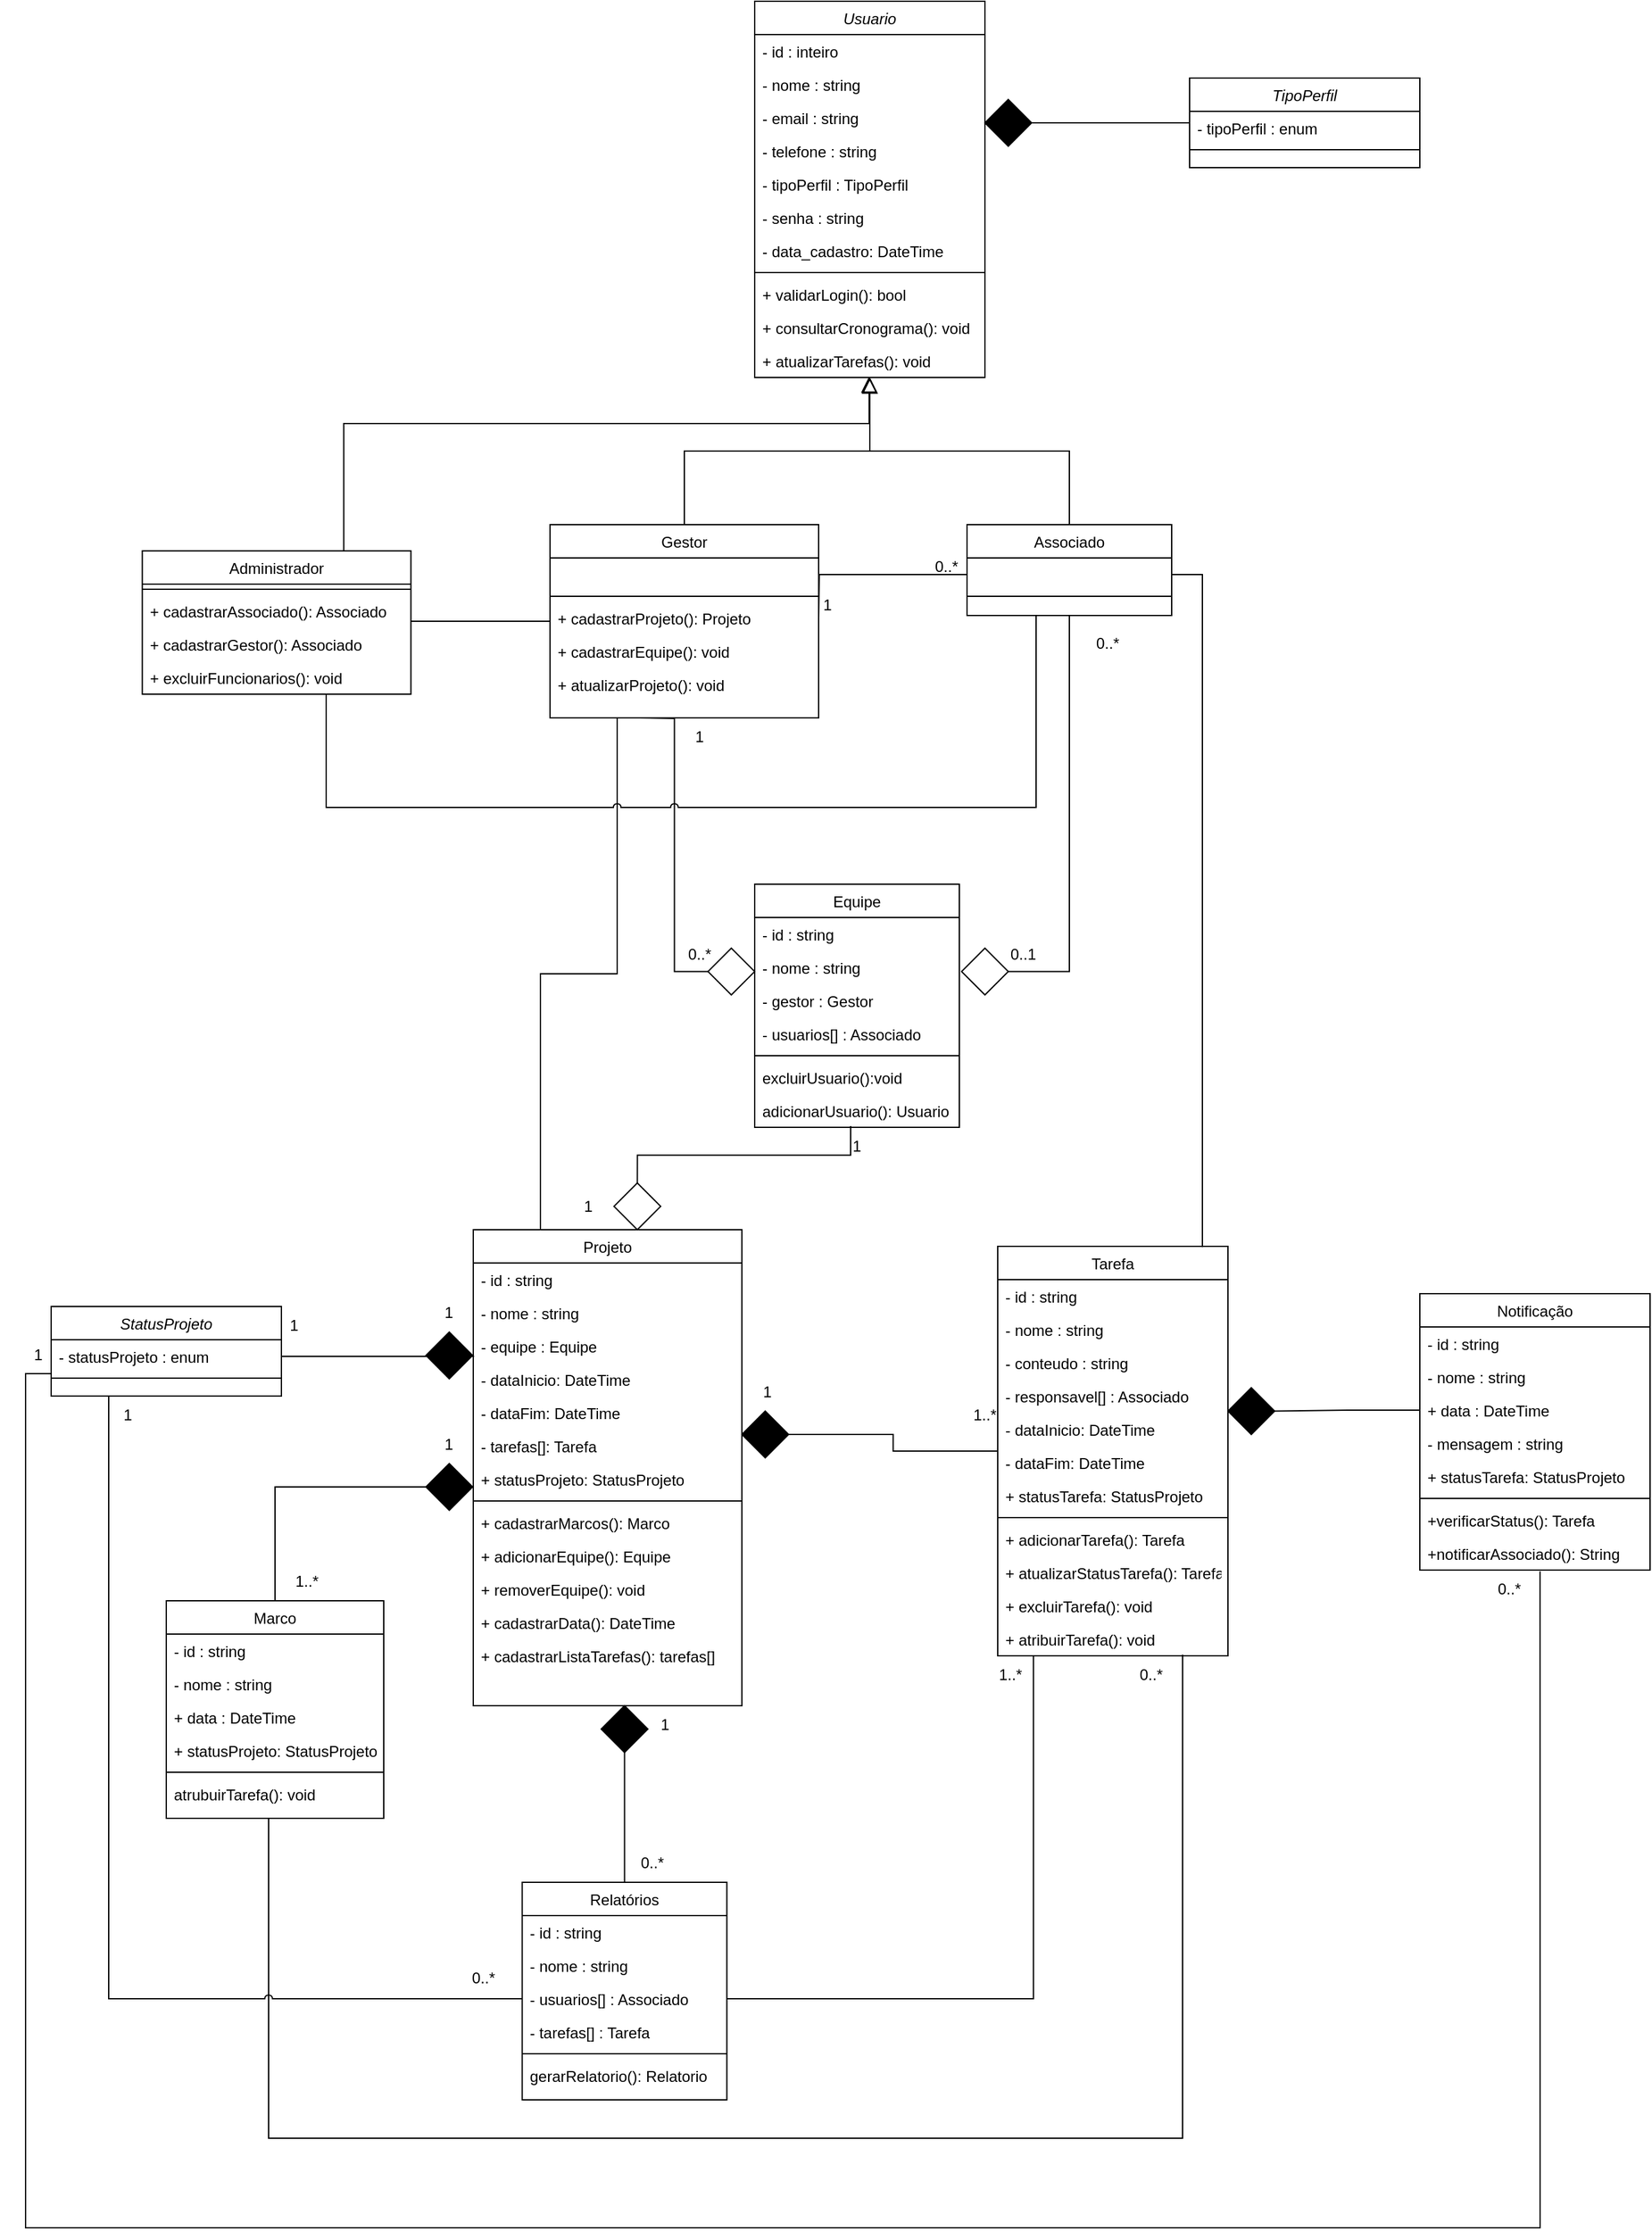 <mxfile version="16.2.6" type="device"><diagram id="C5RBs43oDa-KdzZeNtuy" name="Page-1"><mxGraphModel dx="5154" dy="2413" grid="1" gridSize="10" guides="1" tooltips="1" connect="1" arrows="1" fold="1" page="1" pageScale="1" pageWidth="827" pageHeight="1169" math="0" shadow="0"><root><mxCell id="WIyWlLk6GJQsqaUBKTNV-0"/><mxCell id="WIyWlLk6GJQsqaUBKTNV-1" parent="WIyWlLk6GJQsqaUBKTNV-0"/><mxCell id="zkfFHV4jXpPFQw0GAbJ--0" value="Usuario" style="swimlane;fontStyle=2;align=center;verticalAlign=top;childLayout=stackLayout;horizontal=1;startSize=26;horizontalStack=0;resizeParent=1;resizeLast=0;collapsible=1;marginBottom=0;rounded=0;shadow=0;strokeWidth=1;" parent="WIyWlLk6GJQsqaUBKTNV-1" vertex="1"><mxGeometry x="220" y="20" width="180" height="294" as="geometry"><mxRectangle x="230" y="140" width="160" height="26" as="alternateBounds"/></mxGeometry></mxCell><mxCell id="qZhc_ycnRQtF1aaik8JT-0" value="- id : inteiro " style="text;align=left;verticalAlign=top;spacingLeft=4;spacingRight=4;overflow=hidden;rotatable=0;points=[[0,0.5],[1,0.5]];portConstraint=eastwest;" parent="zkfFHV4jXpPFQw0GAbJ--0" vertex="1"><mxGeometry y="26" width="180" height="26" as="geometry"/></mxCell><mxCell id="zkfFHV4jXpPFQw0GAbJ--1" value="- nome : string" style="text;align=left;verticalAlign=top;spacingLeft=4;spacingRight=4;overflow=hidden;rotatable=0;points=[[0,0.5],[1,0.5]];portConstraint=eastwest;" parent="zkfFHV4jXpPFQw0GAbJ--0" vertex="1"><mxGeometry y="52" width="180" height="26" as="geometry"/></mxCell><mxCell id="zkfFHV4jXpPFQw0GAbJ--2" value="- email : string" style="text;align=left;verticalAlign=top;spacingLeft=4;spacingRight=4;overflow=hidden;rotatable=0;points=[[0,0.5],[1,0.5]];portConstraint=eastwest;rounded=0;shadow=0;html=0;" parent="zkfFHV4jXpPFQw0GAbJ--0" vertex="1"><mxGeometry y="78" width="180" height="26" as="geometry"/></mxCell><mxCell id="zkfFHV4jXpPFQw0GAbJ--3" value="- telefone : string" style="text;align=left;verticalAlign=top;spacingLeft=4;spacingRight=4;overflow=hidden;rotatable=0;points=[[0,0.5],[1,0.5]];portConstraint=eastwest;rounded=0;shadow=0;html=0;" parent="zkfFHV4jXpPFQw0GAbJ--0" vertex="1"><mxGeometry y="104" width="180" height="26" as="geometry"/></mxCell><mxCell id="qZhc_ycnRQtF1aaik8JT-1" value="- tipoPerfil : TipoPerfil" style="text;align=left;verticalAlign=top;spacingLeft=4;spacingRight=4;overflow=hidden;rotatable=0;points=[[0,0.5],[1,0.5]];portConstraint=eastwest;rounded=0;shadow=0;html=0;" parent="zkfFHV4jXpPFQw0GAbJ--0" vertex="1"><mxGeometry y="130" width="180" height="26" as="geometry"/></mxCell><mxCell id="qZhc_ycnRQtF1aaik8JT-2" value="- senha : string" style="text;align=left;verticalAlign=top;spacingLeft=4;spacingRight=4;overflow=hidden;rotatable=0;points=[[0,0.5],[1,0.5]];portConstraint=eastwest;rounded=0;shadow=0;html=0;" parent="zkfFHV4jXpPFQw0GAbJ--0" vertex="1"><mxGeometry y="156" width="180" height="26" as="geometry"/></mxCell><mxCell id="qZhc_ycnRQtF1aaik8JT-8" value="- data_cadastro: DateTime" style="text;align=left;verticalAlign=top;spacingLeft=4;spacingRight=4;overflow=hidden;rotatable=0;points=[[0,0.5],[1,0.5]];portConstraint=eastwest;rounded=0;shadow=0;html=0;" parent="zkfFHV4jXpPFQw0GAbJ--0" vertex="1"><mxGeometry y="182" width="180" height="26" as="geometry"/></mxCell><mxCell id="zkfFHV4jXpPFQw0GAbJ--4" value="" style="line;html=1;strokeWidth=1;align=left;verticalAlign=middle;spacingTop=-1;spacingLeft=3;spacingRight=3;rotatable=0;labelPosition=right;points=[];portConstraint=eastwest;" parent="zkfFHV4jXpPFQw0GAbJ--0" vertex="1"><mxGeometry y="208" width="180" height="8" as="geometry"/></mxCell><mxCell id="zkfFHV4jXpPFQw0GAbJ--5" value="+ validarLogin(): bool" style="text;align=left;verticalAlign=top;spacingLeft=4;spacingRight=4;overflow=hidden;rotatable=0;points=[[0,0.5],[1,0.5]];portConstraint=eastwest;" parent="zkfFHV4jXpPFQw0GAbJ--0" vertex="1"><mxGeometry y="216" width="180" height="26" as="geometry"/></mxCell><mxCell id="qZhc_ycnRQtF1aaik8JT-19" value="+ consultarCronograma(): void" style="text;align=left;verticalAlign=top;spacingLeft=4;spacingRight=4;overflow=hidden;rotatable=0;points=[[0,0.5],[1,0.5]];portConstraint=eastwest;" parent="zkfFHV4jXpPFQw0GAbJ--0" vertex="1"><mxGeometry y="242" width="180" height="26" as="geometry"/></mxCell><mxCell id="663cMO-KkoMaukyrRe-1-7" value="+ atualizarTarefas(): void" style="text;align=left;verticalAlign=top;spacingLeft=4;spacingRight=4;overflow=hidden;rotatable=0;points=[[0,0.5],[1,0.5]];portConstraint=eastwest;" parent="zkfFHV4jXpPFQw0GAbJ--0" vertex="1"><mxGeometry y="268" width="180" height="26" as="geometry"/></mxCell><mxCell id="663cMO-KkoMaukyrRe-1-52" style="edgeStyle=orthogonalEdgeStyle;rounded=0;orthogonalLoop=1;jettySize=auto;html=1;endArrow=none;endFill=0;entryX=0;entryY=0.5;entryDx=0;entryDy=0;" parent="WIyWlLk6GJQsqaUBKTNV-1" target="Yrgfw-2MqqW0DrtCdPy2-0" edge="1"><mxGeometry relative="1" as="geometry"><mxPoint x="130" y="580" as="sourcePoint"/><mxPoint x="150" y="820" as="targetPoint"/></mxGeometry></mxCell><mxCell id="Yrgfw-2MqqW0DrtCdPy2-30" style="edgeStyle=orthogonalEdgeStyle;rounded=0;orthogonalLoop=1;jettySize=auto;html=1;exitX=0.25;exitY=1;exitDx=0;exitDy=0;entryX=0.25;entryY=0;entryDx=0;entryDy=0;endArrow=none;endFill=0;" edge="1" parent="WIyWlLk6GJQsqaUBKTNV-1" source="zkfFHV4jXpPFQw0GAbJ--6" target="zkfFHV4jXpPFQw0GAbJ--17"><mxGeometry relative="1" as="geometry"/></mxCell><mxCell id="Yrgfw-2MqqW0DrtCdPy2-34" style="edgeStyle=orthogonalEdgeStyle;rounded=0;orthogonalLoop=1;jettySize=auto;html=1;entryX=1.001;entryY=0.809;entryDx=0;entryDy=0;entryPerimeter=0;endArrow=none;endFill=0;" edge="1" parent="WIyWlLk6GJQsqaUBKTNV-1" source="zkfFHV4jXpPFQw0GAbJ--6" target="Yrgfw-2MqqW0DrtCdPy2-7"><mxGeometry relative="1" as="geometry"/></mxCell><mxCell id="zkfFHV4jXpPFQw0GAbJ--6" value="Gestor" style="swimlane;fontStyle=0;align=center;verticalAlign=top;childLayout=stackLayout;horizontal=1;startSize=26;horizontalStack=0;resizeParent=1;resizeLast=0;collapsible=1;marginBottom=0;rounded=0;shadow=0;strokeWidth=1;" parent="WIyWlLk6GJQsqaUBKTNV-1" vertex="1"><mxGeometry x="60" y="429" width="210" height="151" as="geometry"><mxRectangle x="130" y="380" width="160" height="26" as="alternateBounds"/></mxGeometry></mxCell><mxCell id="zkfFHV4jXpPFQw0GAbJ--7" value=" " style="text;align=left;verticalAlign=top;spacingLeft=4;spacingRight=4;overflow=hidden;rotatable=0;points=[[0,0.5],[1,0.5]];portConstraint=eastwest;" parent="zkfFHV4jXpPFQw0GAbJ--6" vertex="1"><mxGeometry y="26" width="210" height="26" as="geometry"/></mxCell><mxCell id="zkfFHV4jXpPFQw0GAbJ--9" value="" style="line;html=1;strokeWidth=1;align=left;verticalAlign=middle;spacingTop=-1;spacingLeft=3;spacingRight=3;rotatable=0;labelPosition=right;points=[];portConstraint=eastwest;" parent="zkfFHV4jXpPFQw0GAbJ--6" vertex="1"><mxGeometry y="52" width="210" height="8" as="geometry"/></mxCell><mxCell id="qZhc_ycnRQtF1aaik8JT-3" value="+ cadastrarProjeto(): Projeto" style="text;align=left;verticalAlign=top;spacingLeft=4;spacingRight=4;overflow=hidden;rotatable=0;points=[[0,0.5],[1,0.5]];portConstraint=eastwest;" parent="zkfFHV4jXpPFQw0GAbJ--6" vertex="1"><mxGeometry y="60" width="210" height="26" as="geometry"/></mxCell><mxCell id="Yrgfw-2MqqW0DrtCdPy2-62" value="+ cadastrarEquipe(): void" style="text;align=left;verticalAlign=top;spacingLeft=4;spacingRight=4;overflow=hidden;rotatable=0;points=[[0,0.5],[1,0.5]];portConstraint=eastwest;" vertex="1" parent="zkfFHV4jXpPFQw0GAbJ--6"><mxGeometry y="86" width="210" height="26" as="geometry"/></mxCell><mxCell id="663cMO-KkoMaukyrRe-1-6" value="+ atualizarProjeto(): void" style="text;align=left;verticalAlign=top;spacingLeft=4;spacingRight=4;overflow=hidden;rotatable=0;points=[[0,0.5],[1,0.5]];portConstraint=eastwest;" parent="zkfFHV4jXpPFQw0GAbJ--6" vertex="1"><mxGeometry y="112" width="210" height="26" as="geometry"/></mxCell><mxCell id="zkfFHV4jXpPFQw0GAbJ--12" value="" style="endArrow=block;endSize=10;endFill=0;shadow=0;strokeWidth=1;rounded=0;edgeStyle=elbowEdgeStyle;elbow=vertical;" parent="WIyWlLk6GJQsqaUBKTNV-1" source="zkfFHV4jXpPFQw0GAbJ--6" target="zkfFHV4jXpPFQw0GAbJ--0" edge="1"><mxGeometry width="160" relative="1" as="geometry"><mxPoint x="200" y="203" as="sourcePoint"/><mxPoint x="200" y="203" as="targetPoint"/></mxGeometry></mxCell><mxCell id="zkfFHV4jXpPFQw0GAbJ--13" value="Associado" style="swimlane;fontStyle=0;align=center;verticalAlign=top;childLayout=stackLayout;horizontal=1;startSize=26;horizontalStack=0;resizeParent=1;resizeLast=0;collapsible=1;marginBottom=0;rounded=0;shadow=0;strokeWidth=1;" parent="WIyWlLk6GJQsqaUBKTNV-1" vertex="1"><mxGeometry x="386" y="429" width="160" height="71" as="geometry"><mxRectangle x="340" y="380" width="170" height="26" as="alternateBounds"/></mxGeometry></mxCell><mxCell id="zkfFHV4jXpPFQw0GAbJ--14" value=" " style="text;align=left;verticalAlign=top;spacingLeft=4;spacingRight=4;overflow=hidden;rotatable=0;points=[[0,0.5],[1,0.5]];portConstraint=eastwest;" parent="zkfFHV4jXpPFQw0GAbJ--13" vertex="1"><mxGeometry y="26" width="160" height="26" as="geometry"/></mxCell><mxCell id="zkfFHV4jXpPFQw0GAbJ--15" value="" style="line;html=1;strokeWidth=1;align=left;verticalAlign=middle;spacingTop=-1;spacingLeft=3;spacingRight=3;rotatable=0;labelPosition=right;points=[];portConstraint=eastwest;" parent="zkfFHV4jXpPFQw0GAbJ--13" vertex="1"><mxGeometry y="52" width="160" height="8" as="geometry"/></mxCell><mxCell id="zkfFHV4jXpPFQw0GAbJ--16" value="" style="endArrow=block;endSize=10;endFill=0;shadow=0;strokeWidth=1;rounded=0;edgeStyle=elbowEdgeStyle;elbow=vertical;" parent="WIyWlLk6GJQsqaUBKTNV-1" source="zkfFHV4jXpPFQw0GAbJ--13" target="zkfFHV4jXpPFQw0GAbJ--0" edge="1"><mxGeometry width="160" relative="1" as="geometry"><mxPoint x="210" y="373" as="sourcePoint"/><mxPoint x="310" y="271" as="targetPoint"/></mxGeometry></mxCell><mxCell id="zkfFHV4jXpPFQw0GAbJ--17" value="Projeto" style="swimlane;fontStyle=0;align=center;verticalAlign=top;childLayout=stackLayout;horizontal=1;startSize=26;horizontalStack=0;resizeParent=1;resizeLast=0;collapsible=1;marginBottom=0;rounded=0;shadow=0;strokeWidth=1;" parent="WIyWlLk6GJQsqaUBKTNV-1" vertex="1"><mxGeometry y="980" width="210" height="372" as="geometry"><mxRectangle x="550" y="140" width="160" height="26" as="alternateBounds"/></mxGeometry></mxCell><mxCell id="zkfFHV4jXpPFQw0GAbJ--21" value="- id : string" style="text;align=left;verticalAlign=top;spacingLeft=4;spacingRight=4;overflow=hidden;rotatable=0;points=[[0,0.5],[1,0.5]];portConstraint=eastwest;rounded=0;shadow=0;html=0;" parent="zkfFHV4jXpPFQw0GAbJ--17" vertex="1"><mxGeometry y="26" width="210" height="26" as="geometry"/></mxCell><mxCell id="zkfFHV4jXpPFQw0GAbJ--18" value="- nome : string" style="text;align=left;verticalAlign=top;spacingLeft=4;spacingRight=4;overflow=hidden;rotatable=0;points=[[0,0.5],[1,0.5]];portConstraint=eastwest;" parent="zkfFHV4jXpPFQw0GAbJ--17" vertex="1"><mxGeometry y="52" width="210" height="26" as="geometry"/></mxCell><mxCell id="zkfFHV4jXpPFQw0GAbJ--19" value="- equipe : Equipe" style="text;align=left;verticalAlign=top;spacingLeft=4;spacingRight=4;overflow=hidden;rotatable=0;points=[[0,0.5],[1,0.5]];portConstraint=eastwest;rounded=0;shadow=0;html=0;" parent="zkfFHV4jXpPFQw0GAbJ--17" vertex="1"><mxGeometry y="78" width="210" height="26" as="geometry"/></mxCell><mxCell id="zkfFHV4jXpPFQw0GAbJ--20" value="- dataInicio: DateTime" style="text;align=left;verticalAlign=top;spacingLeft=4;spacingRight=4;overflow=hidden;rotatable=0;points=[[0,0.5],[1,0.5]];portConstraint=eastwest;rounded=0;shadow=0;html=0;" parent="zkfFHV4jXpPFQw0GAbJ--17" vertex="1"><mxGeometry y="104" width="210" height="26" as="geometry"/></mxCell><mxCell id="qZhc_ycnRQtF1aaik8JT-29" value="- dataFim: DateTime" style="text;align=left;verticalAlign=top;spacingLeft=4;spacingRight=4;overflow=hidden;rotatable=0;points=[[0,0.5],[1,0.5]];portConstraint=eastwest;rounded=0;shadow=0;html=0;" parent="zkfFHV4jXpPFQw0GAbJ--17" vertex="1"><mxGeometry y="130" width="210" height="26" as="geometry"/></mxCell><mxCell id="qZhc_ycnRQtF1aaik8JT-30" value="- tarefas[]: Tarefa" style="text;align=left;verticalAlign=top;spacingLeft=4;spacingRight=4;overflow=hidden;rotatable=0;points=[[0,0.5],[1,0.5]];portConstraint=eastwest;rounded=0;shadow=0;html=0;" parent="zkfFHV4jXpPFQw0GAbJ--17" vertex="1"><mxGeometry y="156" width="210" height="26" as="geometry"/></mxCell><mxCell id="663cMO-KkoMaukyrRe-1-89" value="+ statusProjeto: StatusProjeto" style="text;align=left;verticalAlign=top;spacingLeft=4;spacingRight=4;overflow=hidden;rotatable=0;points=[[0,0.5],[1,0.5]];portConstraint=eastwest;rounded=0;shadow=0;html=0;" parent="zkfFHV4jXpPFQw0GAbJ--17" vertex="1"><mxGeometry y="182" width="210" height="26" as="geometry"/></mxCell><mxCell id="zkfFHV4jXpPFQw0GAbJ--23" value="" style="line;html=1;strokeWidth=1;align=left;verticalAlign=middle;spacingTop=-1;spacingLeft=3;spacingRight=3;rotatable=0;labelPosition=right;points=[];portConstraint=eastwest;" parent="zkfFHV4jXpPFQw0GAbJ--17" vertex="1"><mxGeometry y="208" width="210" height="8" as="geometry"/></mxCell><mxCell id="663cMO-KkoMaukyrRe-1-2" value="+ cadastrarMarcos(): Marco" style="text;align=left;verticalAlign=top;spacingLeft=4;spacingRight=4;overflow=hidden;rotatable=0;points=[[0,0.5],[1,0.5]];portConstraint=eastwest;" parent="zkfFHV4jXpPFQw0GAbJ--17" vertex="1"><mxGeometry y="216" width="210" height="26" as="geometry"/></mxCell><mxCell id="663cMO-KkoMaukyrRe-1-3" value="+ adicionarEquipe(): Equipe" style="text;align=left;verticalAlign=top;spacingLeft=4;spacingRight=4;overflow=hidden;rotatable=0;points=[[0,0.5],[1,0.5]];portConstraint=eastwest;" parent="zkfFHV4jXpPFQw0GAbJ--17" vertex="1"><mxGeometry y="242" width="210" height="26" as="geometry"/></mxCell><mxCell id="663cMO-KkoMaukyrRe-1-4" value="+ removerEquipe(): void" style="text;align=left;verticalAlign=top;spacingLeft=4;spacingRight=4;overflow=hidden;rotatable=0;points=[[0,0.5],[1,0.5]];portConstraint=eastwest;" parent="zkfFHV4jXpPFQw0GAbJ--17" vertex="1"><mxGeometry y="268" width="210" height="26" as="geometry"/></mxCell><mxCell id="663cMO-KkoMaukyrRe-1-5" value="+ cadastrarData(): DateTime" style="text;align=left;verticalAlign=top;spacingLeft=4;spacingRight=4;overflow=hidden;rotatable=0;points=[[0,0.5],[1,0.5]];portConstraint=eastwest;" parent="zkfFHV4jXpPFQw0GAbJ--17" vertex="1"><mxGeometry y="294" width="210" height="26" as="geometry"/></mxCell><mxCell id="663cMO-KkoMaukyrRe-1-80" value="+ cadastrarListaTarefas(): tarefas[]" style="text;align=left;verticalAlign=top;spacingLeft=4;spacingRight=4;overflow=hidden;rotatable=0;points=[[0,0.5],[1,0.5]];portConstraint=eastwest;" parent="zkfFHV4jXpPFQw0GAbJ--17" vertex="1"><mxGeometry y="320" width="210" height="26" as="geometry"/></mxCell><mxCell id="qZhc_ycnRQtF1aaik8JT-9" value="Equipe" style="swimlane;fontStyle=0;align=center;verticalAlign=top;childLayout=stackLayout;horizontal=1;startSize=26;horizontalStack=0;resizeParent=1;resizeLast=0;collapsible=1;marginBottom=0;rounded=0;shadow=0;strokeWidth=1;" parent="WIyWlLk6GJQsqaUBKTNV-1" vertex="1"><mxGeometry x="220" y="710" width="160" height="190" as="geometry"><mxRectangle x="550" y="140" width="160" height="26" as="alternateBounds"/></mxGeometry></mxCell><mxCell id="qZhc_ycnRQtF1aaik8JT-10" value="- id : string" style="text;align=left;verticalAlign=top;spacingLeft=4;spacingRight=4;overflow=hidden;rotatable=0;points=[[0,0.5],[1,0.5]];portConstraint=eastwest;rounded=0;shadow=0;html=0;" parent="qZhc_ycnRQtF1aaik8JT-9" vertex="1"><mxGeometry y="26" width="160" height="26" as="geometry"/></mxCell><mxCell id="qZhc_ycnRQtF1aaik8JT-11" value="- nome : string" style="text;align=left;verticalAlign=top;spacingLeft=4;spacingRight=4;overflow=hidden;rotatable=0;points=[[0,0.5],[1,0.5]];portConstraint=eastwest;" parent="qZhc_ycnRQtF1aaik8JT-9" vertex="1"><mxGeometry y="52" width="160" height="26" as="geometry"/></mxCell><mxCell id="Yrgfw-2MqqW0DrtCdPy2-1" value="- gestor : Gestor" style="text;align=left;verticalAlign=top;spacingLeft=4;spacingRight=4;overflow=hidden;rotatable=0;points=[[0,0.5],[1,0.5]];portConstraint=eastwest;" vertex="1" parent="qZhc_ycnRQtF1aaik8JT-9"><mxGeometry y="78" width="160" height="26" as="geometry"/></mxCell><mxCell id="qZhc_ycnRQtF1aaik8JT-12" value="- usuarios[] : Associado" style="text;align=left;verticalAlign=top;spacingLeft=4;spacingRight=4;overflow=hidden;rotatable=0;points=[[0,0.5],[1,0.5]];portConstraint=eastwest;rounded=0;shadow=0;html=0;" parent="qZhc_ycnRQtF1aaik8JT-9" vertex="1"><mxGeometry y="104" width="160" height="26" as="geometry"/></mxCell><mxCell id="qZhc_ycnRQtF1aaik8JT-15" value="" style="line;html=1;strokeWidth=1;align=left;verticalAlign=middle;spacingTop=-1;spacingLeft=3;spacingRight=3;rotatable=0;labelPosition=right;points=[];portConstraint=eastwest;" parent="qZhc_ycnRQtF1aaik8JT-9" vertex="1"><mxGeometry y="130" width="160" height="8" as="geometry"/></mxCell><mxCell id="qZhc_ycnRQtF1aaik8JT-16" value="excluirUsuario():void" style="text;align=left;verticalAlign=top;spacingLeft=4;spacingRight=4;overflow=hidden;rotatable=0;points=[[0,0.5],[1,0.5]];portConstraint=eastwest;" parent="qZhc_ycnRQtF1aaik8JT-9" vertex="1"><mxGeometry y="138" width="160" height="26" as="geometry"/></mxCell><mxCell id="663cMO-KkoMaukyrRe-1-9" value="adicionarUsuario(): Usuario" style="text;align=left;verticalAlign=top;spacingLeft=4;spacingRight=4;overflow=hidden;rotatable=0;points=[[0,0.5],[1,0.5]];portConstraint=eastwest;" parent="qZhc_ycnRQtF1aaik8JT-9" vertex="1"><mxGeometry y="164" width="160" height="26" as="geometry"/></mxCell><mxCell id="663cMO-KkoMaukyrRe-1-16" value="" style="edgeStyle=orthogonalEdgeStyle;rounded=0;orthogonalLoop=1;jettySize=auto;html=1;endArrow=none;endFill=0;" parent="WIyWlLk6GJQsqaUBKTNV-1" source="qZhc_ycnRQtF1aaik8JT-20" target="663cMO-KkoMaukyrRe-1-15" edge="1"><mxGeometry relative="1" as="geometry"/></mxCell><mxCell id="qZhc_ycnRQtF1aaik8JT-20" value="Tarefa" style="swimlane;fontStyle=0;align=center;verticalAlign=top;childLayout=stackLayout;horizontal=1;startSize=26;horizontalStack=0;resizeParent=1;resizeLast=0;collapsible=1;marginBottom=0;rounded=0;shadow=0;strokeWidth=1;" parent="WIyWlLk6GJQsqaUBKTNV-1" vertex="1"><mxGeometry x="410" y="993" width="180" height="320" as="geometry"><mxRectangle x="340" y="380" width="170" height="26" as="alternateBounds"/></mxGeometry></mxCell><mxCell id="qZhc_ycnRQtF1aaik8JT-23" value="- id : string" style="text;align=left;verticalAlign=top;spacingLeft=4;spacingRight=4;overflow=hidden;rotatable=0;points=[[0,0.5],[1,0.5]];portConstraint=eastwest;rounded=0;shadow=0;html=0;" parent="qZhc_ycnRQtF1aaik8JT-20" vertex="1"><mxGeometry y="26" width="180" height="26" as="geometry"/></mxCell><mxCell id="qZhc_ycnRQtF1aaik8JT-24" value="- nome : string" style="text;align=left;verticalAlign=top;spacingLeft=4;spacingRight=4;overflow=hidden;rotatable=0;points=[[0,0.5],[1,0.5]];portConstraint=eastwest;" parent="qZhc_ycnRQtF1aaik8JT-20" vertex="1"><mxGeometry y="52" width="180" height="26" as="geometry"/></mxCell><mxCell id="qZhc_ycnRQtF1aaik8JT-28" value="- conteudo : string" style="text;align=left;verticalAlign=top;spacingLeft=4;spacingRight=4;overflow=hidden;rotatable=0;points=[[0,0.5],[1,0.5]];portConstraint=eastwest;" parent="qZhc_ycnRQtF1aaik8JT-20" vertex="1"><mxGeometry y="78" width="180" height="26" as="geometry"/></mxCell><mxCell id="qZhc_ycnRQtF1aaik8JT-25" value="- responsavel[] : Associado" style="text;align=left;verticalAlign=top;spacingLeft=4;spacingRight=4;overflow=hidden;rotatable=0;points=[[0,0.5],[1,0.5]];portConstraint=eastwest;rounded=0;shadow=0;html=0;" parent="qZhc_ycnRQtF1aaik8JT-20" vertex="1"><mxGeometry y="104" width="180" height="26" as="geometry"/></mxCell><mxCell id="qZhc_ycnRQtF1aaik8JT-26" value="- dataInicio: DateTime" style="text;align=left;verticalAlign=top;spacingLeft=4;spacingRight=4;overflow=hidden;rotatable=0;points=[[0,0.5],[1,0.5]];portConstraint=eastwest;rounded=0;shadow=0;html=0;" parent="qZhc_ycnRQtF1aaik8JT-20" vertex="1"><mxGeometry y="130" width="180" height="26" as="geometry"/></mxCell><mxCell id="qZhc_ycnRQtF1aaik8JT-27" value="- dataFim: DateTime" style="text;align=left;verticalAlign=top;spacingLeft=4;spacingRight=4;overflow=hidden;rotatable=0;points=[[0,0.5],[1,0.5]];portConstraint=eastwest;rounded=0;shadow=0;html=0;" parent="qZhc_ycnRQtF1aaik8JT-20" vertex="1"><mxGeometry y="156" width="180" height="26" as="geometry"/></mxCell><mxCell id="Yrgfw-2MqqW0DrtCdPy2-61" value="+ statusTarefa: StatusProjeto" style="text;align=left;verticalAlign=top;spacingLeft=4;spacingRight=4;overflow=hidden;rotatable=0;points=[[0,0.5],[1,0.5]];portConstraint=eastwest;rounded=0;shadow=0;html=0;" vertex="1" parent="qZhc_ycnRQtF1aaik8JT-20"><mxGeometry y="182" width="180" height="26" as="geometry"/></mxCell><mxCell id="qZhc_ycnRQtF1aaik8JT-22" value="" style="line;html=1;strokeWidth=1;align=left;verticalAlign=middle;spacingTop=-1;spacingLeft=3;spacingRight=3;rotatable=0;labelPosition=right;points=[];portConstraint=eastwest;" parent="qZhc_ycnRQtF1aaik8JT-20" vertex="1"><mxGeometry y="208" width="180" height="8" as="geometry"/></mxCell><mxCell id="qZhc_ycnRQtF1aaik8JT-21" value="+ adicionarTarefa(): Tarefa" style="text;align=left;verticalAlign=top;spacingLeft=4;spacingRight=4;overflow=hidden;rotatable=0;points=[[0,0.5],[1,0.5]];portConstraint=eastwest;" parent="qZhc_ycnRQtF1aaik8JT-20" vertex="1"><mxGeometry y="216" width="180" height="26" as="geometry"/></mxCell><mxCell id="663cMO-KkoMaukyrRe-1-0" value="+ atualizarStatusTarefa(): Tarefa" style="text;align=left;verticalAlign=top;spacingLeft=4;spacingRight=4;overflow=hidden;rotatable=0;points=[[0,0.5],[1,0.5]];portConstraint=eastwest;" parent="qZhc_ycnRQtF1aaik8JT-20" vertex="1"><mxGeometry y="242" width="180" height="26" as="geometry"/></mxCell><mxCell id="663cMO-KkoMaukyrRe-1-1" value="+ excluirTarefa(): void" style="text;align=left;verticalAlign=top;spacingLeft=4;spacingRight=4;overflow=hidden;rotatable=0;points=[[0,0.5],[1,0.5]];portConstraint=eastwest;" parent="qZhc_ycnRQtF1aaik8JT-20" vertex="1"><mxGeometry y="268" width="180" height="26" as="geometry"/></mxCell><mxCell id="663cMO-KkoMaukyrRe-1-10" value="+ atribuirTarefa(): void" style="text;align=left;verticalAlign=top;spacingLeft=4;spacingRight=4;overflow=hidden;rotatable=0;points=[[0,0.5],[1,0.5]];portConstraint=eastwest;" parent="qZhc_ycnRQtF1aaik8JT-20" vertex="1"><mxGeometry y="294" width="180" height="26" as="geometry"/></mxCell><mxCell id="663cMO-KkoMaukyrRe-1-15" value="" style="rhombus;whiteSpace=wrap;html=1;verticalAlign=top;fontStyle=0;startSize=26;rounded=0;shadow=0;strokeWidth=1;fillColor=#000000;" parent="WIyWlLk6GJQsqaUBKTNV-1" vertex="1"><mxGeometry x="210" y="1121.75" width="36.5" height="36.5" as="geometry"/></mxCell><mxCell id="663cMO-KkoMaukyrRe-1-53" style="edgeStyle=orthogonalEdgeStyle;rounded=0;orthogonalLoop=1;jettySize=auto;html=1;exitX=0.5;exitY=1;exitDx=0;exitDy=0;entryX=1;entryY=0.5;entryDx=0;entryDy=0;endArrow=none;endFill=0;" parent="WIyWlLk6GJQsqaUBKTNV-1" source="zkfFHV4jXpPFQw0GAbJ--13" target="663cMO-KkoMaukyrRe-1-76" edge="1"><mxGeometry relative="1" as="geometry"><mxPoint x="479.25" y="536.5" as="sourcePoint"/></mxGeometry></mxCell><mxCell id="663cMO-KkoMaukyrRe-1-42" style="edgeStyle=orthogonalEdgeStyle;rounded=0;orthogonalLoop=1;jettySize=auto;html=1;exitX=0.5;exitY=0;exitDx=0;exitDy=0;entryX=0.5;entryY=1;entryDx=0;entryDy=0;endArrow=none;endFill=0;" parent="WIyWlLk6GJQsqaUBKTNV-1" source="663cMO-KkoMaukyrRe-1-32" target="663cMO-KkoMaukyrRe-1-41" edge="1"><mxGeometry relative="1" as="geometry"/></mxCell><mxCell id="663cMO-KkoMaukyrRe-1-32" value="Relatórios" style="swimlane;fontStyle=0;align=center;verticalAlign=top;childLayout=stackLayout;horizontal=1;startSize=26;horizontalStack=0;resizeParent=1;resizeLast=0;collapsible=1;marginBottom=0;rounded=0;shadow=0;strokeWidth=1;" parent="WIyWlLk6GJQsqaUBKTNV-1" vertex="1"><mxGeometry x="38.25" y="1490" width="160" height="170" as="geometry"><mxRectangle x="550" y="140" width="160" height="26" as="alternateBounds"/></mxGeometry></mxCell><mxCell id="663cMO-KkoMaukyrRe-1-33" value="- id : string" style="text;align=left;verticalAlign=top;spacingLeft=4;spacingRight=4;overflow=hidden;rotatable=0;points=[[0,0.5],[1,0.5]];portConstraint=eastwest;rounded=0;shadow=0;html=0;" parent="663cMO-KkoMaukyrRe-1-32" vertex="1"><mxGeometry y="26" width="160" height="26" as="geometry"/></mxCell><mxCell id="663cMO-KkoMaukyrRe-1-34" value="- nome : string" style="text;align=left;verticalAlign=top;spacingLeft=4;spacingRight=4;overflow=hidden;rotatable=0;points=[[0,0.5],[1,0.5]];portConstraint=eastwest;" parent="663cMO-KkoMaukyrRe-1-32" vertex="1"><mxGeometry y="52" width="160" height="26" as="geometry"/></mxCell><mxCell id="663cMO-KkoMaukyrRe-1-35" value="- usuarios[] : Associado" style="text;align=left;verticalAlign=top;spacingLeft=4;spacingRight=4;overflow=hidden;rotatable=0;points=[[0,0.5],[1,0.5]];portConstraint=eastwest;rounded=0;shadow=0;html=0;" parent="663cMO-KkoMaukyrRe-1-32" vertex="1"><mxGeometry y="78" width="160" height="26" as="geometry"/></mxCell><mxCell id="663cMO-KkoMaukyrRe-1-39" value="- tarefas[] : Tarefa" style="text;align=left;verticalAlign=top;spacingLeft=4;spacingRight=4;overflow=hidden;rotatable=0;points=[[0,0.5],[1,0.5]];portConstraint=eastwest;rounded=0;shadow=0;html=0;" parent="663cMO-KkoMaukyrRe-1-32" vertex="1"><mxGeometry y="104" width="160" height="26" as="geometry"/></mxCell><mxCell id="663cMO-KkoMaukyrRe-1-36" value="" style="line;html=1;strokeWidth=1;align=left;verticalAlign=middle;spacingTop=-1;spacingLeft=3;spacingRight=3;rotatable=0;labelPosition=right;points=[];portConstraint=eastwest;" parent="663cMO-KkoMaukyrRe-1-32" vertex="1"><mxGeometry y="130" width="160" height="8" as="geometry"/></mxCell><mxCell id="663cMO-KkoMaukyrRe-1-37" value="gerarRelatorio(): Relatorio" style="text;align=left;verticalAlign=top;spacingLeft=4;spacingRight=4;overflow=hidden;rotatable=0;points=[[0,0.5],[1,0.5]];portConstraint=eastwest;" parent="663cMO-KkoMaukyrRe-1-32" vertex="1"><mxGeometry y="138" width="160" height="26" as="geometry"/></mxCell><mxCell id="663cMO-KkoMaukyrRe-1-41" value="" style="rhombus;whiteSpace=wrap;html=1;verticalAlign=top;fontStyle=0;startSize=26;rounded=0;shadow=0;strokeWidth=1;fillColor=#000000;" parent="WIyWlLk6GJQsqaUBKTNV-1" vertex="1"><mxGeometry x="100" y="1352" width="36.5" height="36.5" as="geometry"/></mxCell><mxCell id="663cMO-KkoMaukyrRe-1-45" style="edgeStyle=orthogonalEdgeStyle;rounded=0;orthogonalLoop=1;jettySize=auto;html=1;exitX=0.5;exitY=0;exitDx=0;exitDy=0;entryX=0.469;entryY=0.962;entryDx=0;entryDy=0;entryPerimeter=0;endArrow=none;endFill=0;" parent="WIyWlLk6GJQsqaUBKTNV-1" source="663cMO-KkoMaukyrRe-1-44" target="663cMO-KkoMaukyrRe-1-9" edge="1"><mxGeometry relative="1" as="geometry"/></mxCell><mxCell id="663cMO-KkoMaukyrRe-1-44" value="" style="rhombus;whiteSpace=wrap;html=1;verticalAlign=top;fontStyle=0;startSize=26;rounded=0;shadow=0;strokeWidth=1;fillColor=#FFFFFF;" parent="WIyWlLk6GJQsqaUBKTNV-1" vertex="1"><mxGeometry x="110" y="943.5" width="36.5" height="36.5" as="geometry"/></mxCell><mxCell id="663cMO-KkoMaukyrRe-1-46" style="edgeStyle=orthogonalEdgeStyle;rounded=0;orthogonalLoop=1;jettySize=auto;html=1;exitX=1;exitY=0.5;exitDx=0;exitDy=0;entryX=0.155;entryY=0.995;entryDx=0;entryDy=0;entryPerimeter=0;endArrow=none;endFill=0;" parent="WIyWlLk6GJQsqaUBKTNV-1" source="663cMO-KkoMaukyrRe-1-35" target="663cMO-KkoMaukyrRe-1-10" edge="1"><mxGeometry relative="1" as="geometry"/></mxCell><mxCell id="663cMO-KkoMaukyrRe-1-48" value="1" style="text;html=1;strokeColor=none;fillColor=none;align=center;verticalAlign=middle;whiteSpace=wrap;rounded=0;" parent="WIyWlLk6GJQsqaUBKTNV-1" vertex="1"><mxGeometry x="270" y="900" width="60" height="30" as="geometry"/></mxCell><mxCell id="663cMO-KkoMaukyrRe-1-49" value="1" style="text;html=1;strokeColor=none;fillColor=none;align=center;verticalAlign=middle;whiteSpace=wrap;rounded=0;" parent="WIyWlLk6GJQsqaUBKTNV-1" vertex="1"><mxGeometry x="60" y="946.75" width="60" height="30" as="geometry"/></mxCell><mxCell id="663cMO-KkoMaukyrRe-1-50" value="1" style="text;html=1;strokeColor=none;fillColor=none;align=center;verticalAlign=middle;whiteSpace=wrap;rounded=0;" parent="WIyWlLk6GJQsqaUBKTNV-1" vertex="1"><mxGeometry x="146.5" y="580" width="60" height="30" as="geometry"/></mxCell><mxCell id="663cMO-KkoMaukyrRe-1-51" value="0..*" style="text;html=1;strokeColor=none;fillColor=none;align=center;verticalAlign=middle;whiteSpace=wrap;rounded=0;" parent="WIyWlLk6GJQsqaUBKTNV-1" vertex="1"><mxGeometry x="146.5" y="750" width="60" height="30" as="geometry"/></mxCell><mxCell id="663cMO-KkoMaukyrRe-1-54" value="0..1" style="text;html=1;strokeColor=none;fillColor=none;align=center;verticalAlign=middle;whiteSpace=wrap;rounded=0;" parent="WIyWlLk6GJQsqaUBKTNV-1" vertex="1"><mxGeometry x="400" y="750" width="60" height="30" as="geometry"/></mxCell><mxCell id="663cMO-KkoMaukyrRe-1-55" value="0..*" style="text;html=1;strokeColor=none;fillColor=none;align=center;verticalAlign=middle;whiteSpace=wrap;rounded=0;" parent="WIyWlLk6GJQsqaUBKTNV-1" vertex="1"><mxGeometry x="466" y="506.5" width="60" height="30" as="geometry"/></mxCell><mxCell id="663cMO-KkoMaukyrRe-1-56" style="edgeStyle=orthogonalEdgeStyle;rounded=0;orthogonalLoop=1;jettySize=auto;html=1;exitX=1;exitY=0.5;exitDx=0;exitDy=0;endArrow=none;endFill=0;" parent="WIyWlLk6GJQsqaUBKTNV-1" target="zkfFHV4jXpPFQw0GAbJ--14" edge="1"><mxGeometry relative="1" as="geometry"><mxPoint x="270" y="502" as="sourcePoint"/></mxGeometry></mxCell><mxCell id="663cMO-KkoMaukyrRe-1-57" value="1" style="text;html=1;strokeColor=none;fillColor=none;align=center;verticalAlign=middle;whiteSpace=wrap;rounded=0;" parent="WIyWlLk6GJQsqaUBKTNV-1" vertex="1"><mxGeometry x="246.5" y="476.5" width="60" height="30" as="geometry"/></mxCell><mxCell id="663cMO-KkoMaukyrRe-1-58" value="0..*" style="text;html=1;strokeColor=none;fillColor=none;align=center;verticalAlign=middle;whiteSpace=wrap;rounded=0;" parent="WIyWlLk6GJQsqaUBKTNV-1" vertex="1"><mxGeometry x="340" y="446.5" width="60" height="30" as="geometry"/></mxCell><mxCell id="663cMO-KkoMaukyrRe-1-59" value="1" style="text;html=1;strokeColor=none;fillColor=none;align=center;verticalAlign=middle;whiteSpace=wrap;rounded=0;" parent="WIyWlLk6GJQsqaUBKTNV-1" vertex="1"><mxGeometry x="200" y="1091.75" width="60" height="30" as="geometry"/></mxCell><mxCell id="663cMO-KkoMaukyrRe-1-60" value="1..*" style="text;html=1;strokeColor=none;fillColor=none;align=center;verticalAlign=middle;whiteSpace=wrap;rounded=0;" parent="WIyWlLk6GJQsqaUBKTNV-1" vertex="1"><mxGeometry x="370" y="1110" width="60" height="30" as="geometry"/></mxCell><mxCell id="663cMO-KkoMaukyrRe-1-61" value="1" style="text;html=1;strokeColor=none;fillColor=none;align=center;verticalAlign=middle;whiteSpace=wrap;rounded=0;" parent="WIyWlLk6GJQsqaUBKTNV-1" vertex="1"><mxGeometry x="120" y="1352" width="60" height="30" as="geometry"/></mxCell><mxCell id="663cMO-KkoMaukyrRe-1-62" value="0..*" style="text;html=1;strokeColor=none;fillColor=none;align=center;verticalAlign=middle;whiteSpace=wrap;rounded=0;" parent="WIyWlLk6GJQsqaUBKTNV-1" vertex="1"><mxGeometry x="110" y="1460" width="60" height="30" as="geometry"/></mxCell><mxCell id="663cMO-KkoMaukyrRe-1-76" value="" style="rhombus;whiteSpace=wrap;html=1;verticalAlign=top;fontStyle=0;startSize=26;rounded=0;shadow=0;strokeWidth=1;fillColor=#FFFFFF;" parent="WIyWlLk6GJQsqaUBKTNV-1" vertex="1"><mxGeometry x="381.75" y="760" width="36.5" height="36.5" as="geometry"/></mxCell><mxCell id="663cMO-KkoMaukyrRe-1-81" style="edgeStyle=orthogonalEdgeStyle;rounded=0;orthogonalLoop=1;jettySize=auto;html=1;exitX=1;exitY=0.5;exitDx=0;exitDy=0;endArrow=none;endFill=0;entryX=0.889;entryY=0.002;entryDx=0;entryDy=0;entryPerimeter=0;" parent="WIyWlLk6GJQsqaUBKTNV-1" source="zkfFHV4jXpPFQw0GAbJ--14" target="qZhc_ycnRQtF1aaik8JT-20" edge="1"><mxGeometry relative="1" as="geometry"><mxPoint x="570" y="990" as="targetPoint"/></mxGeometry></mxCell><mxCell id="663cMO-KkoMaukyrRe-1-95" style="edgeStyle=orthogonalEdgeStyle;rounded=0;orthogonalLoop=1;jettySize=auto;html=1;exitX=0.5;exitY=1;exitDx=0;exitDy=0;entryX=0.803;entryY=0.964;entryDx=0;entryDy=0;entryPerimeter=0;endArrow=none;endFill=0;" parent="WIyWlLk6GJQsqaUBKTNV-1" source="663cMO-KkoMaukyrRe-1-82" target="663cMO-KkoMaukyrRe-1-10" edge="1"><mxGeometry relative="1" as="geometry"><Array as="points"><mxPoint x="-160" y="1690"/><mxPoint x="555" y="1690"/></Array></mxGeometry></mxCell><mxCell id="663cMO-KkoMaukyrRe-1-82" value="Marco" style="swimlane;fontStyle=0;align=center;verticalAlign=top;childLayout=stackLayout;horizontal=1;startSize=26;horizontalStack=0;resizeParent=1;resizeLast=0;collapsible=1;marginBottom=0;rounded=0;shadow=0;strokeWidth=1;" parent="WIyWlLk6GJQsqaUBKTNV-1" vertex="1"><mxGeometry x="-240" y="1270" width="170" height="170" as="geometry"><mxRectangle x="334" y="1550" width="160" height="26" as="alternateBounds"/></mxGeometry></mxCell><mxCell id="663cMO-KkoMaukyrRe-1-83" value="- id : string" style="text;align=left;verticalAlign=top;spacingLeft=4;spacingRight=4;overflow=hidden;rotatable=0;points=[[0,0.5],[1,0.5]];portConstraint=eastwest;rounded=0;shadow=0;html=0;" parent="663cMO-KkoMaukyrRe-1-82" vertex="1"><mxGeometry y="26" width="170" height="26" as="geometry"/></mxCell><mxCell id="663cMO-KkoMaukyrRe-1-84" value="- nome : string" style="text;align=left;verticalAlign=top;spacingLeft=4;spacingRight=4;overflow=hidden;rotatable=0;points=[[0,0.5],[1,0.5]];portConstraint=eastwest;" parent="663cMO-KkoMaukyrRe-1-82" vertex="1"><mxGeometry y="52" width="170" height="26" as="geometry"/></mxCell><mxCell id="663cMO-KkoMaukyrRe-1-86" value="+ data : DateTime" style="text;align=left;verticalAlign=top;spacingLeft=4;spacingRight=4;overflow=hidden;rotatable=0;points=[[0,0.5],[1,0.5]];portConstraint=eastwest;rounded=0;shadow=0;html=0;" parent="663cMO-KkoMaukyrRe-1-82" vertex="1"><mxGeometry y="78" width="170" height="26" as="geometry"/></mxCell><mxCell id="663cMO-KkoMaukyrRe-1-90" value="+ statusProjeto: StatusProjeto" style="text;align=left;verticalAlign=top;spacingLeft=4;spacingRight=4;overflow=hidden;rotatable=0;points=[[0,0.5],[1,0.5]];portConstraint=eastwest;rounded=0;shadow=0;html=0;" parent="663cMO-KkoMaukyrRe-1-82" vertex="1"><mxGeometry y="104" width="170" height="26" as="geometry"/></mxCell><mxCell id="663cMO-KkoMaukyrRe-1-87" value="" style="line;html=1;strokeWidth=1;align=left;verticalAlign=middle;spacingTop=-1;spacingLeft=3;spacingRight=3;rotatable=0;labelPosition=right;points=[];portConstraint=eastwest;" parent="663cMO-KkoMaukyrRe-1-82" vertex="1"><mxGeometry y="130" width="170" height="8" as="geometry"/></mxCell><mxCell id="663cMO-KkoMaukyrRe-1-88" value="atrubuirTarefa(): void" style="text;align=left;verticalAlign=top;spacingLeft=4;spacingRight=4;overflow=hidden;rotatable=0;points=[[0,0.5],[1,0.5]];portConstraint=eastwest;" parent="663cMO-KkoMaukyrRe-1-82" vertex="1"><mxGeometry y="138" width="170" height="26" as="geometry"/></mxCell><mxCell id="663cMO-KkoMaukyrRe-1-93" style="edgeStyle=orthogonalEdgeStyle;rounded=0;orthogonalLoop=1;jettySize=auto;html=1;exitX=0;exitY=0.5;exitDx=0;exitDy=0;entryX=0.5;entryY=0;entryDx=0;entryDy=0;endArrow=none;endFill=0;" parent="WIyWlLk6GJQsqaUBKTNV-1" source="663cMO-KkoMaukyrRe-1-91" target="663cMO-KkoMaukyrRe-1-82" edge="1"><mxGeometry relative="1" as="geometry"/></mxCell><mxCell id="663cMO-KkoMaukyrRe-1-91" value="" style="rhombus;whiteSpace=wrap;html=1;verticalAlign=top;fontStyle=0;startSize=26;rounded=0;shadow=0;strokeWidth=1;fillColor=#000000;" parent="WIyWlLk6GJQsqaUBKTNV-1" vertex="1"><mxGeometry x="-37" y="1162.75" width="36.5" height="36.5" as="geometry"/></mxCell><mxCell id="663cMO-KkoMaukyrRe-1-92" value="1" style="text;html=1;strokeColor=none;fillColor=none;align=center;verticalAlign=middle;whiteSpace=wrap;rounded=0;" parent="WIyWlLk6GJQsqaUBKTNV-1" vertex="1"><mxGeometry x="-48.75" y="1132.75" width="60" height="30" as="geometry"/></mxCell><mxCell id="663cMO-KkoMaukyrRe-1-94" value="1..*" style="text;html=1;strokeColor=none;fillColor=none;align=center;verticalAlign=middle;whiteSpace=wrap;rounded=0;" parent="WIyWlLk6GJQsqaUBKTNV-1" vertex="1"><mxGeometry x="-160" y="1240" width="60" height="30" as="geometry"/></mxCell><mxCell id="Yrgfw-2MqqW0DrtCdPy2-0" value="" style="rhombus;whiteSpace=wrap;html=1;verticalAlign=top;fontStyle=0;startSize=26;rounded=0;shadow=0;strokeWidth=1;fillColor=#FFFFFF;" vertex="1" parent="WIyWlLk6GJQsqaUBKTNV-1"><mxGeometry x="183.5" y="760" width="36.5" height="36.5" as="geometry"/></mxCell><mxCell id="Yrgfw-2MqqW0DrtCdPy2-72" style="edgeStyle=orthogonalEdgeStyle;rounded=0;jumpStyle=arc;orthogonalLoop=1;jettySize=auto;html=1;entryX=0.25;entryY=1;entryDx=0;entryDy=0;endArrow=none;endFill=0;" edge="1" parent="WIyWlLk6GJQsqaUBKTNV-1" source="Yrgfw-2MqqW0DrtCdPy2-4" target="zkfFHV4jXpPFQw0GAbJ--13"><mxGeometry relative="1" as="geometry"><Array as="points"><mxPoint x="-115" y="650"/><mxPoint x="440" y="650"/></Array></mxGeometry></mxCell><mxCell id="Yrgfw-2MqqW0DrtCdPy2-4" value="Administrador" style="swimlane;fontStyle=0;align=center;verticalAlign=top;childLayout=stackLayout;horizontal=1;startSize=26;horizontalStack=0;resizeParent=1;resizeLast=0;collapsible=1;marginBottom=0;rounded=0;shadow=0;strokeWidth=1;" vertex="1" parent="WIyWlLk6GJQsqaUBKTNV-1"><mxGeometry x="-258.75" y="449.5" width="210" height="112" as="geometry"><mxRectangle x="130" y="380" width="160" height="26" as="alternateBounds"/></mxGeometry></mxCell><mxCell id="Yrgfw-2MqqW0DrtCdPy2-6" value="" style="line;html=1;strokeWidth=1;align=left;verticalAlign=middle;spacingTop=-1;spacingLeft=3;spacingRight=3;rotatable=0;labelPosition=right;points=[];portConstraint=eastwest;" vertex="1" parent="Yrgfw-2MqqW0DrtCdPy2-4"><mxGeometry y="26" width="210" height="8" as="geometry"/></mxCell><mxCell id="Yrgfw-2MqqW0DrtCdPy2-7" value="+ cadastrarAssociado(): Associado" style="text;align=left;verticalAlign=top;spacingLeft=4;spacingRight=4;overflow=hidden;rotatable=0;points=[[0,0.5],[1,0.5]];portConstraint=eastwest;" vertex="1" parent="Yrgfw-2MqqW0DrtCdPy2-4"><mxGeometry y="34" width="210" height="26" as="geometry"/></mxCell><mxCell id="Yrgfw-2MqqW0DrtCdPy2-11" value="+ cadastrarGestor(): Associado" style="text;align=left;verticalAlign=top;spacingLeft=4;spacingRight=4;overflow=hidden;rotatable=0;points=[[0,0.5],[1,0.5]];portConstraint=eastwest;" vertex="1" parent="Yrgfw-2MqqW0DrtCdPy2-4"><mxGeometry y="60" width="210" height="26" as="geometry"/></mxCell><mxCell id="Yrgfw-2MqqW0DrtCdPy2-78" value="+ excluirFuncionarios(): void" style="text;align=left;verticalAlign=top;spacingLeft=4;spacingRight=4;overflow=hidden;rotatable=0;points=[[0,0.5],[1,0.5]];portConstraint=eastwest;" vertex="1" parent="Yrgfw-2MqqW0DrtCdPy2-4"><mxGeometry y="86" width="210" height="26" as="geometry"/></mxCell><mxCell id="Yrgfw-2MqqW0DrtCdPy2-10" value="" style="endArrow=block;endSize=10;endFill=0;shadow=0;strokeWidth=1;rounded=0;edgeStyle=elbowEdgeStyle;elbow=vertical;entryX=0.497;entryY=0.971;entryDx=0;entryDy=0;entryPerimeter=0;exitX=0.75;exitY=0;exitDx=0;exitDy=0;" edge="1" parent="WIyWlLk6GJQsqaUBKTNV-1" source="Yrgfw-2MqqW0DrtCdPy2-4" target="663cMO-KkoMaukyrRe-1-7"><mxGeometry width="160" relative="1" as="geometry"><mxPoint x="-106.75" y="430" as="sourcePoint"/><mxPoint x="310" y="320" as="targetPoint"/><Array as="points"><mxPoint x="-40" y="350"/><mxPoint x="-160" y="400"/></Array></mxGeometry></mxCell><mxCell id="Yrgfw-2MqqW0DrtCdPy2-29" style="edgeStyle=orthogonalEdgeStyle;rounded=0;orthogonalLoop=1;jettySize=auto;html=1;endArrow=none;endFill=0;" edge="1" parent="WIyWlLk6GJQsqaUBKTNV-1" source="Yrgfw-2MqqW0DrtCdPy2-13" target="Yrgfw-2MqqW0DrtCdPy2-28"><mxGeometry relative="1" as="geometry"/></mxCell><mxCell id="Yrgfw-2MqqW0DrtCdPy2-13" value="TipoPerfil" style="swimlane;fontStyle=2;align=center;verticalAlign=top;childLayout=stackLayout;horizontal=1;startSize=26;horizontalStack=0;resizeParent=1;resizeLast=0;collapsible=1;marginBottom=0;rounded=0;shadow=0;strokeWidth=1;" vertex="1" parent="WIyWlLk6GJQsqaUBKTNV-1"><mxGeometry x="560" y="80" width="180" height="70" as="geometry"><mxRectangle x="230" y="140" width="160" height="26" as="alternateBounds"/></mxGeometry></mxCell><mxCell id="Yrgfw-2MqqW0DrtCdPy2-14" value="- tipoPerfil : enum " style="text;align=left;verticalAlign=top;spacingLeft=4;spacingRight=4;overflow=hidden;rotatable=0;points=[[0,0.5],[1,0.5]];portConstraint=eastwest;" vertex="1" parent="Yrgfw-2MqqW0DrtCdPy2-13"><mxGeometry y="26" width="180" height="26" as="geometry"/></mxCell><mxCell id="Yrgfw-2MqqW0DrtCdPy2-21" value="" style="line;html=1;strokeWidth=1;align=left;verticalAlign=middle;spacingTop=-1;spacingLeft=3;spacingRight=3;rotatable=0;labelPosition=right;points=[];portConstraint=eastwest;" vertex="1" parent="Yrgfw-2MqqW0DrtCdPy2-13"><mxGeometry y="52" width="180" height="8" as="geometry"/></mxCell><mxCell id="Yrgfw-2MqqW0DrtCdPy2-28" value="" style="rhombus;whiteSpace=wrap;html=1;verticalAlign=top;fontStyle=0;startSize=26;rounded=0;shadow=0;strokeWidth=1;fillColor=#000000;" vertex="1" parent="WIyWlLk6GJQsqaUBKTNV-1"><mxGeometry x="400" y="96.75" width="36.5" height="36.5" as="geometry"/></mxCell><mxCell id="Yrgfw-2MqqW0DrtCdPy2-35" value="Notificação" style="swimlane;fontStyle=0;align=center;verticalAlign=top;childLayout=stackLayout;horizontal=1;startSize=26;horizontalStack=0;resizeParent=1;resizeLast=0;collapsible=1;marginBottom=0;rounded=0;shadow=0;strokeWidth=1;" vertex="1" parent="WIyWlLk6GJQsqaUBKTNV-1"><mxGeometry x="740" y="1030" width="180" height="216" as="geometry"><mxRectangle x="334" y="1550" width="160" height="26" as="alternateBounds"/></mxGeometry></mxCell><mxCell id="Yrgfw-2MqqW0DrtCdPy2-36" value="- id : string" style="text;align=left;verticalAlign=top;spacingLeft=4;spacingRight=4;overflow=hidden;rotatable=0;points=[[0,0.5],[1,0.5]];portConstraint=eastwest;rounded=0;shadow=0;html=0;" vertex="1" parent="Yrgfw-2MqqW0DrtCdPy2-35"><mxGeometry y="26" width="180" height="26" as="geometry"/></mxCell><mxCell id="Yrgfw-2MqqW0DrtCdPy2-37" value="- nome : string" style="text;align=left;verticalAlign=top;spacingLeft=4;spacingRight=4;overflow=hidden;rotatable=0;points=[[0,0.5],[1,0.5]];portConstraint=eastwest;" vertex="1" parent="Yrgfw-2MqqW0DrtCdPy2-35"><mxGeometry y="52" width="180" height="26" as="geometry"/></mxCell><mxCell id="Yrgfw-2MqqW0DrtCdPy2-38" value="+ data : DateTime" style="text;align=left;verticalAlign=top;spacingLeft=4;spacingRight=4;overflow=hidden;rotatable=0;points=[[0,0.5],[1,0.5]];portConstraint=eastwest;rounded=0;shadow=0;html=0;" vertex="1" parent="Yrgfw-2MqqW0DrtCdPy2-35"><mxGeometry y="78" width="180" height="26" as="geometry"/></mxCell><mxCell id="Yrgfw-2MqqW0DrtCdPy2-46" value="- mensagem : string" style="text;align=left;verticalAlign=top;spacingLeft=4;spacingRight=4;overflow=hidden;rotatable=0;points=[[0,0.5],[1,0.5]];portConstraint=eastwest;" vertex="1" parent="Yrgfw-2MqqW0DrtCdPy2-35"><mxGeometry y="104" width="180" height="26" as="geometry"/></mxCell><mxCell id="Yrgfw-2MqqW0DrtCdPy2-39" value="+ statusTarefa: StatusProjeto" style="text;align=left;verticalAlign=top;spacingLeft=4;spacingRight=4;overflow=hidden;rotatable=0;points=[[0,0.5],[1,0.5]];portConstraint=eastwest;rounded=0;shadow=0;html=0;" vertex="1" parent="Yrgfw-2MqqW0DrtCdPy2-35"><mxGeometry y="130" width="180" height="26" as="geometry"/></mxCell><mxCell id="Yrgfw-2MqqW0DrtCdPy2-40" value="" style="line;html=1;strokeWidth=1;align=left;verticalAlign=middle;spacingTop=-1;spacingLeft=3;spacingRight=3;rotatable=0;labelPosition=right;points=[];portConstraint=eastwest;" vertex="1" parent="Yrgfw-2MqqW0DrtCdPy2-35"><mxGeometry y="156" width="180" height="8" as="geometry"/></mxCell><mxCell id="Yrgfw-2MqqW0DrtCdPy2-41" value="+verificarStatus(): Tarefa" style="text;align=left;verticalAlign=top;spacingLeft=4;spacingRight=4;overflow=hidden;rotatable=0;points=[[0,0.5],[1,0.5]];portConstraint=eastwest;" vertex="1" parent="Yrgfw-2MqqW0DrtCdPy2-35"><mxGeometry y="164" width="180" height="26" as="geometry"/></mxCell><mxCell id="Yrgfw-2MqqW0DrtCdPy2-47" value="+notificarAssociado(): String" style="text;align=left;verticalAlign=top;spacingLeft=4;spacingRight=4;overflow=hidden;rotatable=0;points=[[0,0.5],[1,0.5]];portConstraint=eastwest;" vertex="1" parent="Yrgfw-2MqqW0DrtCdPy2-35"><mxGeometry y="190" width="180" height="26" as="geometry"/></mxCell><mxCell id="Yrgfw-2MqqW0DrtCdPy2-44" value="" style="rhombus;whiteSpace=wrap;html=1;verticalAlign=top;fontStyle=0;startSize=26;rounded=0;shadow=0;strokeWidth=1;fillColor=#000000;" vertex="1" parent="WIyWlLk6GJQsqaUBKTNV-1"><mxGeometry x="590" y="1103.5" width="36.5" height="36.5" as="geometry"/></mxCell><mxCell id="Yrgfw-2MqqW0DrtCdPy2-45" style="edgeStyle=orthogonalEdgeStyle;rounded=0;orthogonalLoop=1;jettySize=auto;html=1;endArrow=none;endFill=0;" edge="1" parent="WIyWlLk6GJQsqaUBKTNV-1" source="Yrgfw-2MqqW0DrtCdPy2-38" target="Yrgfw-2MqqW0DrtCdPy2-44"><mxGeometry relative="1" as="geometry"/></mxCell><mxCell id="Yrgfw-2MqqW0DrtCdPy2-60" style="edgeStyle=orthogonalEdgeStyle;rounded=0;orthogonalLoop=1;jettySize=auto;html=1;exitX=0;exitY=0.75;exitDx=0;exitDy=0;endArrow=none;endFill=0;entryX=0.522;entryY=1.038;entryDx=0;entryDy=0;entryPerimeter=0;" edge="1" parent="WIyWlLk6GJQsqaUBKTNV-1" source="Yrgfw-2MqqW0DrtCdPy2-55" target="Yrgfw-2MqqW0DrtCdPy2-47"><mxGeometry relative="1" as="geometry"><mxPoint x="240" y="1820" as="targetPoint"/><Array as="points"><mxPoint x="-350" y="1092"/><mxPoint x="-350" y="1760"/><mxPoint x="834" y="1760"/></Array></mxGeometry></mxCell><mxCell id="Yrgfw-2MqqW0DrtCdPy2-63" style="edgeStyle=orthogonalEdgeStyle;orthogonalLoop=1;jettySize=auto;html=1;entryX=0;entryY=0.5;entryDx=0;entryDy=0;endArrow=none;endFill=0;rounded=0;jumpStyle=arc;exitX=0.25;exitY=1;exitDx=0;exitDy=0;" edge="1" parent="WIyWlLk6GJQsqaUBKTNV-1" source="Yrgfw-2MqqW0DrtCdPy2-55" target="663cMO-KkoMaukyrRe-1-35"><mxGeometry relative="1" as="geometry"><mxPoint x="-310" y="1110" as="sourcePoint"/></mxGeometry></mxCell><mxCell id="Yrgfw-2MqqW0DrtCdPy2-55" value="StatusProjeto" style="swimlane;fontStyle=2;align=center;verticalAlign=top;childLayout=stackLayout;horizontal=1;startSize=26;horizontalStack=0;resizeParent=1;resizeLast=0;collapsible=1;marginBottom=0;rounded=0;shadow=0;strokeWidth=1;" vertex="1" parent="WIyWlLk6GJQsqaUBKTNV-1"><mxGeometry x="-330" y="1040" width="180" height="70" as="geometry"><mxRectangle x="230" y="140" width="160" height="26" as="alternateBounds"/></mxGeometry></mxCell><mxCell id="Yrgfw-2MqqW0DrtCdPy2-56" value="- statusProjeto : enum " style="text;align=left;verticalAlign=top;spacingLeft=4;spacingRight=4;overflow=hidden;rotatable=0;points=[[0,0.5],[1,0.5]];portConstraint=eastwest;" vertex="1" parent="Yrgfw-2MqqW0DrtCdPy2-55"><mxGeometry y="26" width="180" height="26" as="geometry"/></mxCell><mxCell id="Yrgfw-2MqqW0DrtCdPy2-57" value="" style="line;html=1;strokeWidth=1;align=left;verticalAlign=middle;spacingTop=-1;spacingLeft=3;spacingRight=3;rotatable=0;labelPosition=right;points=[];portConstraint=eastwest;" vertex="1" parent="Yrgfw-2MqqW0DrtCdPy2-55"><mxGeometry y="52" width="180" height="8" as="geometry"/></mxCell><mxCell id="Yrgfw-2MqqW0DrtCdPy2-58" style="edgeStyle=orthogonalEdgeStyle;rounded=0;orthogonalLoop=1;jettySize=auto;html=1;exitX=1;exitY=0.5;exitDx=0;exitDy=0;entryX=0.003;entryY=-0.192;entryDx=0;entryDy=0;entryPerimeter=0;endArrow=none;endFill=0;" edge="1" parent="WIyWlLk6GJQsqaUBKTNV-1" source="Yrgfw-2MqqW0DrtCdPy2-56" target="zkfFHV4jXpPFQw0GAbJ--20"><mxGeometry relative="1" as="geometry"/></mxCell><mxCell id="Yrgfw-2MqqW0DrtCdPy2-65" value="" style="rhombus;whiteSpace=wrap;html=1;verticalAlign=top;fontStyle=0;startSize=26;rounded=0;shadow=0;strokeWidth=1;fillColor=#000000;" vertex="1" parent="WIyWlLk6GJQsqaUBKTNV-1"><mxGeometry x="-37" y="1060" width="36.5" height="36.5" as="geometry"/></mxCell><mxCell id="Yrgfw-2MqqW0DrtCdPy2-66" value="1" style="text;html=1;strokeColor=none;fillColor=none;align=center;verticalAlign=middle;whiteSpace=wrap;rounded=0;" vertex="1" parent="WIyWlLk6GJQsqaUBKTNV-1"><mxGeometry x="-48.75" y="1030" width="60" height="30" as="geometry"/></mxCell><mxCell id="Yrgfw-2MqqW0DrtCdPy2-67" value="1" style="text;html=1;strokeColor=none;fillColor=none;align=center;verticalAlign=middle;whiteSpace=wrap;rounded=0;" vertex="1" parent="WIyWlLk6GJQsqaUBKTNV-1"><mxGeometry x="-170" y="1040" width="60" height="30" as="geometry"/></mxCell><mxCell id="Yrgfw-2MqqW0DrtCdPy2-69" value="1" style="text;html=1;strokeColor=none;fillColor=none;align=center;verticalAlign=middle;whiteSpace=wrap;rounded=0;" vertex="1" parent="WIyWlLk6GJQsqaUBKTNV-1"><mxGeometry x="-300" y="1110" width="60" height="30" as="geometry"/></mxCell><mxCell id="Yrgfw-2MqqW0DrtCdPy2-71" value="0..*" style="text;html=1;strokeColor=none;fillColor=none;align=center;verticalAlign=middle;whiteSpace=wrap;rounded=0;" vertex="1" parent="WIyWlLk6GJQsqaUBKTNV-1"><mxGeometry x="-21.75" y="1550" width="60" height="30" as="geometry"/></mxCell><mxCell id="Yrgfw-2MqqW0DrtCdPy2-73" value="1" style="text;html=1;strokeColor=none;fillColor=none;align=center;verticalAlign=middle;whiteSpace=wrap;rounded=0;" vertex="1" parent="WIyWlLk6GJQsqaUBKTNV-1"><mxGeometry x="-370" y="1063.25" width="60" height="30" as="geometry"/></mxCell><mxCell id="Yrgfw-2MqqW0DrtCdPy2-74" value="0..*" style="text;html=1;strokeColor=none;fillColor=none;align=center;verticalAlign=middle;whiteSpace=wrap;rounded=0;" vertex="1" parent="WIyWlLk6GJQsqaUBKTNV-1"><mxGeometry x="780" y="1246" width="60" height="30" as="geometry"/></mxCell><mxCell id="Yrgfw-2MqqW0DrtCdPy2-76" value="1..*" style="text;html=1;strokeColor=none;fillColor=none;align=center;verticalAlign=middle;whiteSpace=wrap;rounded=0;" vertex="1" parent="WIyWlLk6GJQsqaUBKTNV-1"><mxGeometry x="390" y="1313" width="60" height="30" as="geometry"/></mxCell><mxCell id="Yrgfw-2MqqW0DrtCdPy2-77" value="0..*" style="text;html=1;strokeColor=none;fillColor=none;align=center;verticalAlign=middle;whiteSpace=wrap;rounded=0;" vertex="1" parent="WIyWlLk6GJQsqaUBKTNV-1"><mxGeometry x="500" y="1313" width="60" height="30" as="geometry"/></mxCell></root></mxGraphModel></diagram></mxfile>